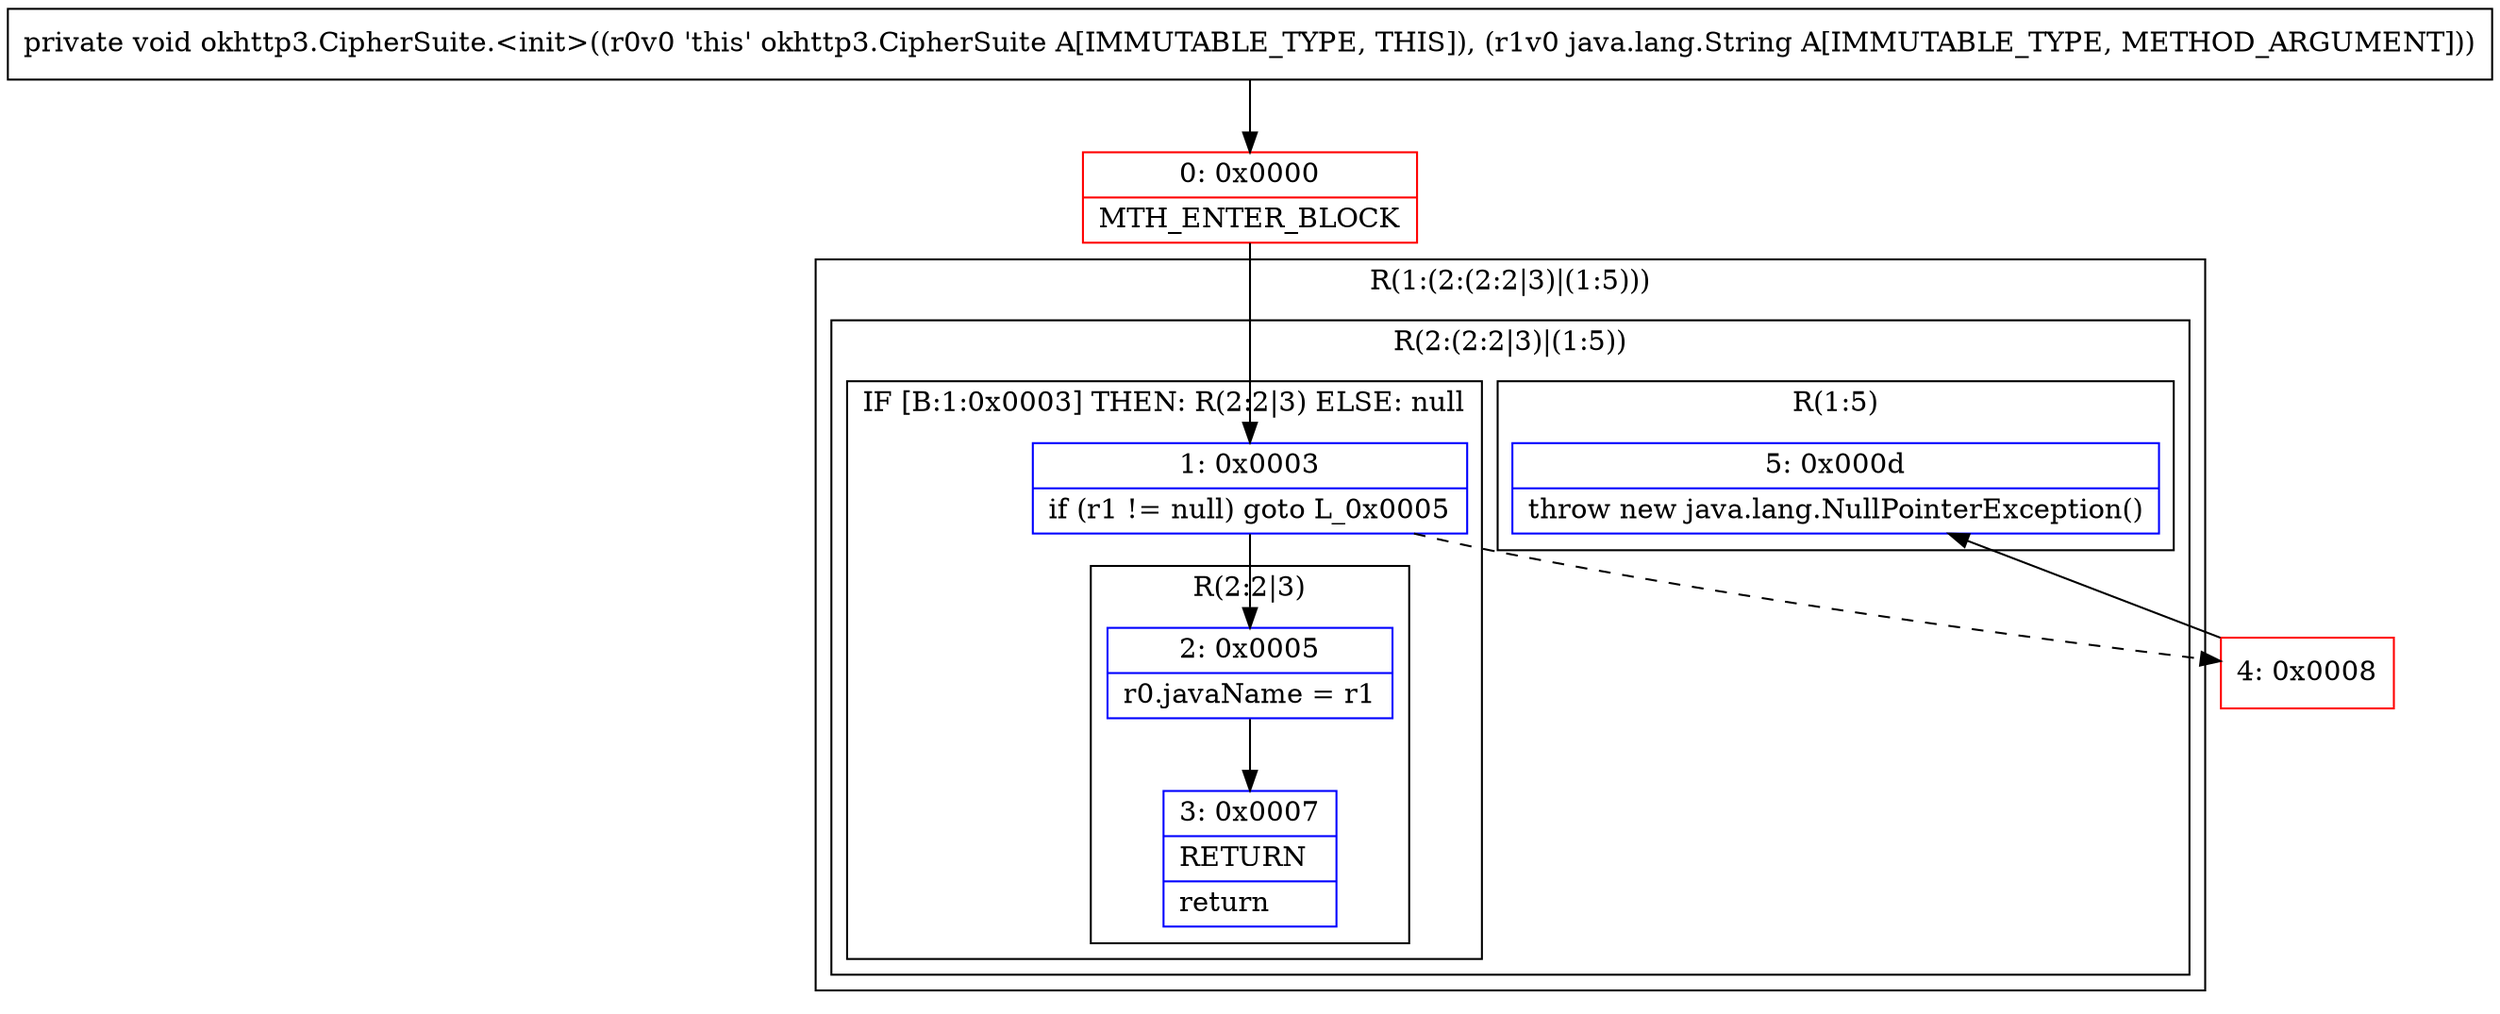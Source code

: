digraph "CFG forokhttp3.CipherSuite.\<init\>(Ljava\/lang\/String;)V" {
subgraph cluster_Region_557259487 {
label = "R(1:(2:(2:2|3)|(1:5)))";
node [shape=record,color=blue];
subgraph cluster_Region_1824326548 {
label = "R(2:(2:2|3)|(1:5))";
node [shape=record,color=blue];
subgraph cluster_IfRegion_670330808 {
label = "IF [B:1:0x0003] THEN: R(2:2|3) ELSE: null";
node [shape=record,color=blue];
Node_1 [shape=record,label="{1\:\ 0x0003|if (r1 != null) goto L_0x0005\l}"];
subgraph cluster_Region_1822398488 {
label = "R(2:2|3)";
node [shape=record,color=blue];
Node_2 [shape=record,label="{2\:\ 0x0005|r0.javaName = r1\l}"];
Node_3 [shape=record,label="{3\:\ 0x0007|RETURN\l|return\l}"];
}
}
subgraph cluster_Region_1978111670 {
label = "R(1:5)";
node [shape=record,color=blue];
Node_5 [shape=record,label="{5\:\ 0x000d|throw new java.lang.NullPointerException()\l}"];
}
}
}
Node_0 [shape=record,color=red,label="{0\:\ 0x0000|MTH_ENTER_BLOCK\l}"];
Node_4 [shape=record,color=red,label="{4\:\ 0x0008}"];
MethodNode[shape=record,label="{private void okhttp3.CipherSuite.\<init\>((r0v0 'this' okhttp3.CipherSuite A[IMMUTABLE_TYPE, THIS]), (r1v0 java.lang.String A[IMMUTABLE_TYPE, METHOD_ARGUMENT])) }"];
MethodNode -> Node_0;
Node_1 -> Node_2;
Node_1 -> Node_4[style=dashed];
Node_2 -> Node_3;
Node_0 -> Node_1;
Node_4 -> Node_5;
}

